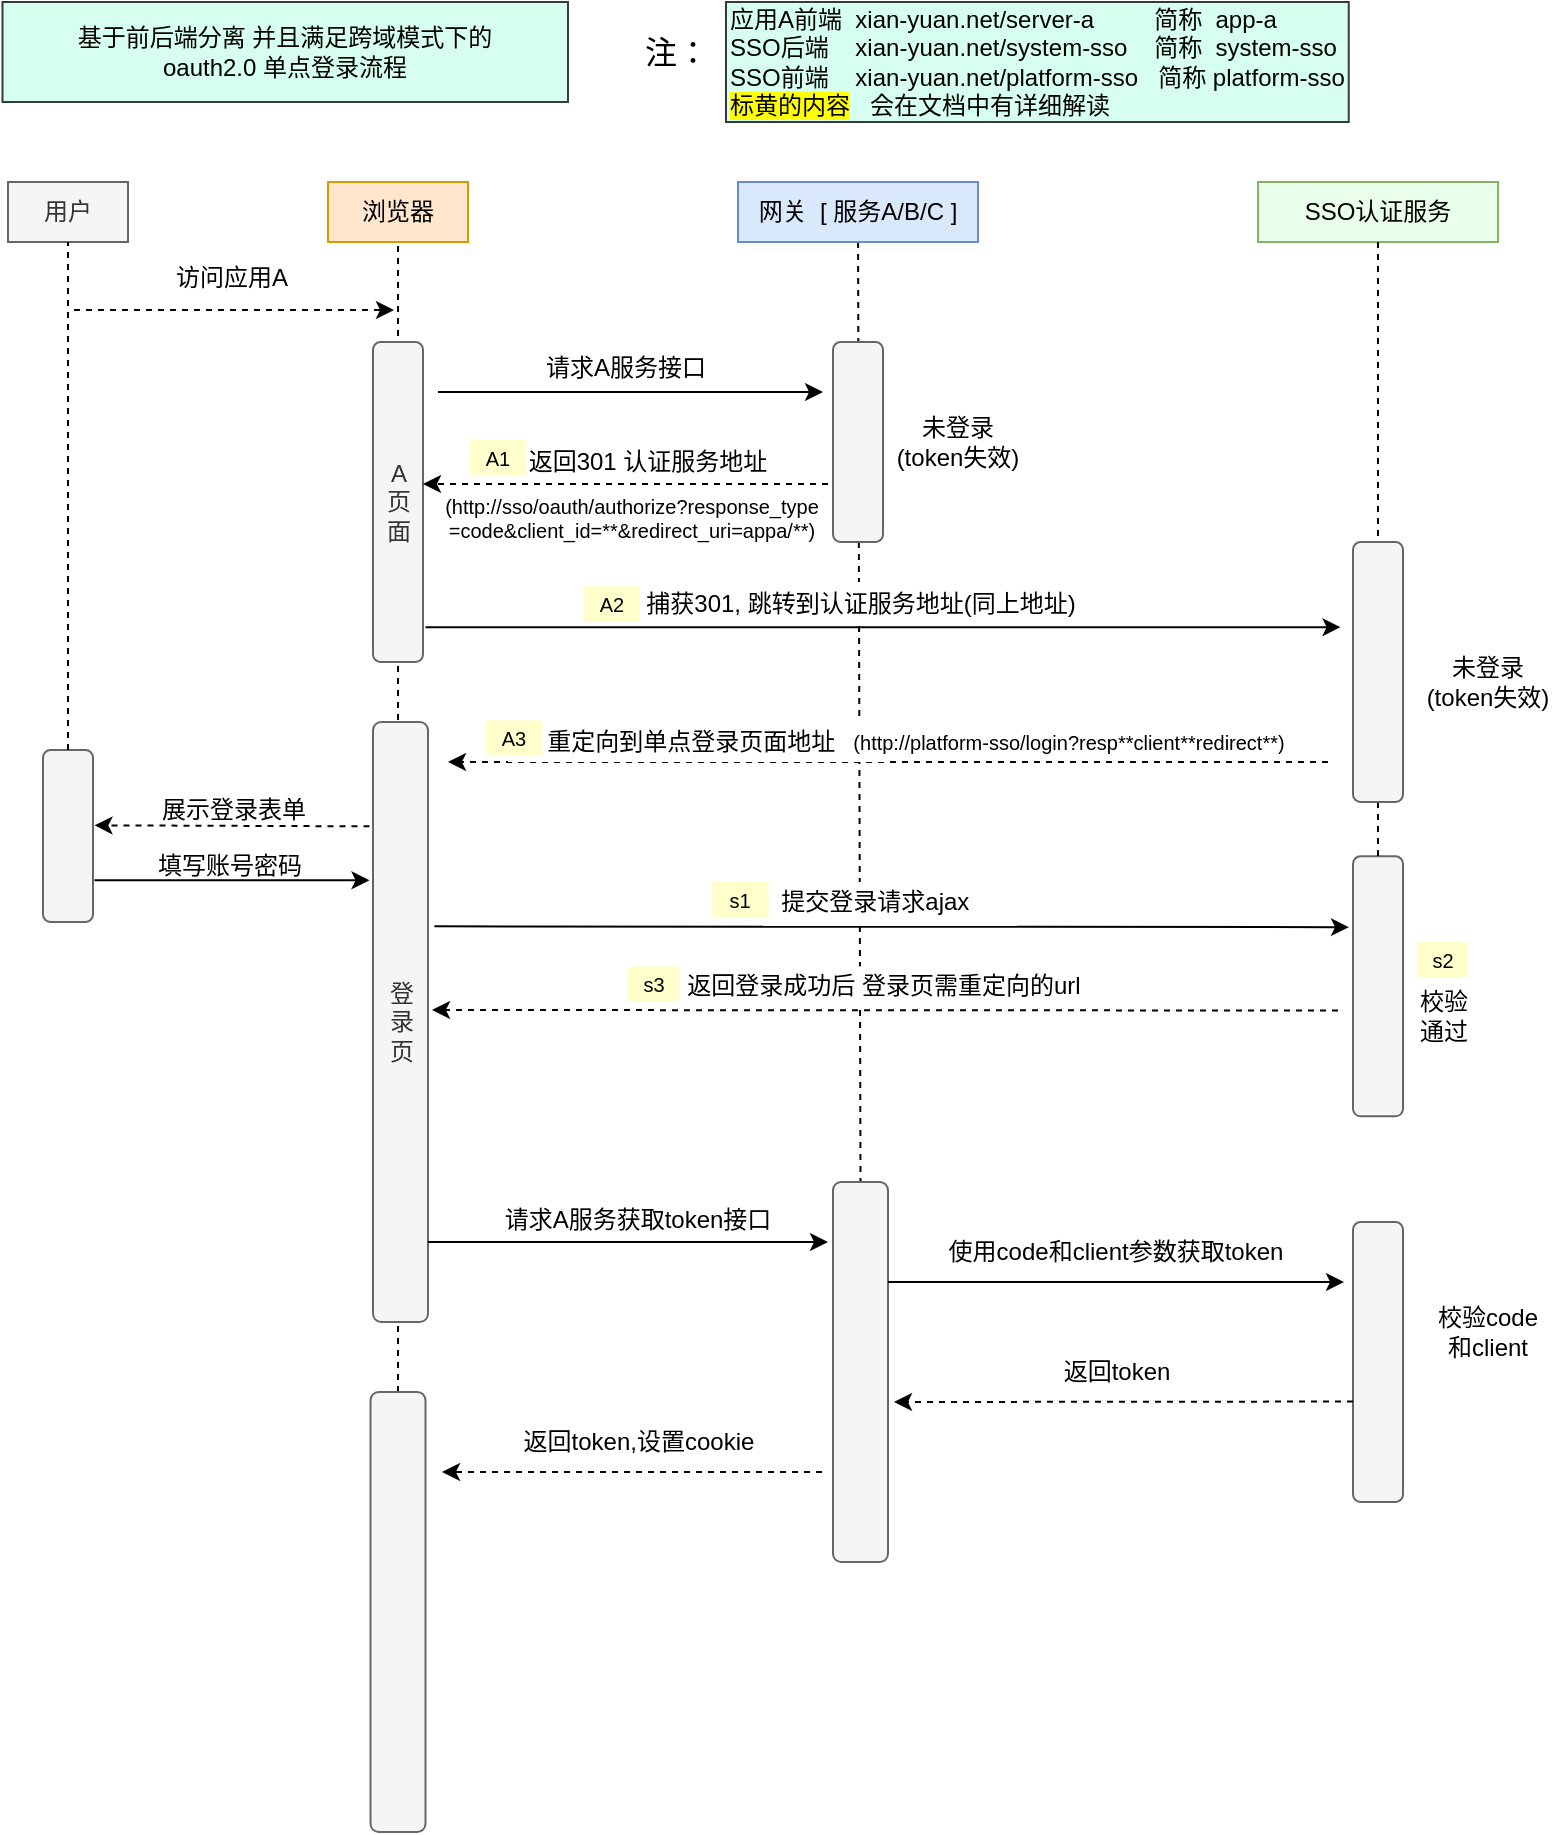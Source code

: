 <mxfile>
    <diagram id="X6Rw26c9M3TBG2hz4Sk1" name="授权码模式">
        <mxGraphModel dx="664" dy="468" grid="1" gridSize="10" guides="1" tooltips="1" connect="1" arrows="1" fold="1" page="1" pageScale="1" pageWidth="3300" pageHeight="4681" math="0" shadow="0">
            <root>
                <mxCell id="0"/>
                <mxCell id="1" parent="0"/>
                <mxCell id="2" value="用户" style="rounded=0;whiteSpace=wrap;html=1;fillColor=#f5f5f5;fontColor=#333333;strokeColor=#666666;" vertex="1" parent="1">
                    <mxGeometry x="90" y="130" width="60" height="30" as="geometry"/>
                </mxCell>
                <mxCell id="3" value="浏览器" style="rounded=0;whiteSpace=wrap;html=1;fillColor=#ffe6cc;strokeColor=#d79b00;" vertex="1" parent="1">
                    <mxGeometry x="250" y="130" width="70" height="30" as="geometry"/>
                </mxCell>
                <mxCell id="51" value="" style="edgeStyle=none;html=1;dashed=1;endArrow=none;endFill=0;entryX=0.5;entryY=0;entryDx=0;entryDy=0;" edge="1" parent="1" source="4" target="79">
                    <mxGeometry relative="1" as="geometry"/>
                </mxCell>
                <mxCell id="4" value="网关&amp;nbsp; [ 服务A/B/C ]" style="rounded=0;whiteSpace=wrap;html=1;fillColor=#dae8fc;strokeColor=#6c8ebf;" vertex="1" parent="1">
                    <mxGeometry x="455" y="130" width="120" height="30" as="geometry"/>
                </mxCell>
                <mxCell id="8" value="SSO认证服务" style="rounded=0;whiteSpace=wrap;html=1;fillColor=#EAFFE9;strokeColor=#82b366;" vertex="1" parent="1">
                    <mxGeometry x="715" y="130" width="120" height="30" as="geometry"/>
                </mxCell>
                <mxCell id="13" value="" style="rounded=1;whiteSpace=wrap;html=1;fillColor=#f5f5f5;fontColor=#333333;strokeColor=#666666;" vertex="1" parent="1">
                    <mxGeometry x="107.5" y="414" width="25" height="86" as="geometry"/>
                </mxCell>
                <mxCell id="19" value="" style="endArrow=none;dashed=1;html=1;entryX=0.5;entryY=1;entryDx=0;entryDy=0;exitX=0.5;exitY=0;exitDx=0;exitDy=0;" edge="1" parent="1" source="13" target="2">
                    <mxGeometry width="50" height="50" relative="1" as="geometry">
                        <mxPoint x="60" y="240" as="sourcePoint"/>
                        <mxPoint x="110" y="190" as="targetPoint"/>
                    </mxGeometry>
                </mxCell>
                <mxCell id="23" style="edgeStyle=none;html=1;entryX=0.5;entryY=1;entryDx=0;entryDy=0;dashed=1;endArrow=none;endFill=0;" edge="1" parent="1" source="92" target="3">
                    <mxGeometry relative="1" as="geometry"/>
                </mxCell>
                <mxCell id="21" value="A&lt;br&gt;页面" style="rounded=1;whiteSpace=wrap;html=1;fillColor=#f5f5f5;fontColor=#333333;strokeColor=#666666;" vertex="1" parent="1">
                    <mxGeometry x="272.5" y="210" width="25" height="160" as="geometry"/>
                </mxCell>
                <mxCell id="27" value="" style="endArrow=classic;html=1;dashed=1;" edge="1" parent="1">
                    <mxGeometry width="50" height="50" relative="1" as="geometry">
                        <mxPoint x="123" y="194" as="sourcePoint"/>
                        <mxPoint x="283" y="194" as="targetPoint"/>
                    </mxGeometry>
                </mxCell>
                <mxCell id="28" value="访问应用A" style="text;html=1;strokeColor=none;fillColor=none;align=center;verticalAlign=middle;whiteSpace=wrap;rounded=0;" vertex="1" parent="1">
                    <mxGeometry x="172" y="163" width="60" height="30" as="geometry"/>
                </mxCell>
                <mxCell id="29" value="" style="rounded=1;whiteSpace=wrap;html=1;fillColor=#f5f5f5;fontColor=#333333;strokeColor=#666666;" vertex="1" parent="1">
                    <mxGeometry x="502.5" y="210" width="25" height="100" as="geometry"/>
                </mxCell>
                <mxCell id="31" value="" style="endArrow=classic;html=1;entryX=0;entryY=0.25;entryDx=0;entryDy=0;" edge="1" parent="1">
                    <mxGeometry width="50" height="50" relative="1" as="geometry">
                        <mxPoint x="305" y="235" as="sourcePoint"/>
                        <mxPoint x="497.5" y="235" as="targetPoint"/>
                    </mxGeometry>
                </mxCell>
                <mxCell id="32" value="请求A服务接口" style="text;html=1;strokeColor=none;fillColor=none;align=center;verticalAlign=middle;whiteSpace=wrap;rounded=0;" vertex="1" parent="1">
                    <mxGeometry x="349" y="213" width="100" height="20" as="geometry"/>
                </mxCell>
                <mxCell id="33" value="" style="endArrow=classic;html=1;dashed=1;exitX=0;exitY=0.75;exitDx=0;exitDy=0;entryX=1;entryY=0.75;entryDx=0;entryDy=0;" edge="1" parent="1">
                    <mxGeometry width="50" height="50" relative="1" as="geometry">
                        <mxPoint x="500" y="281.0" as="sourcePoint"/>
                        <mxPoint x="297.5" y="281.0" as="targetPoint"/>
                    </mxGeometry>
                </mxCell>
                <mxCell id="48" value="未登录&lt;br&gt;(token失效)" style="text;html=1;strokeColor=none;fillColor=none;align=center;verticalAlign=middle;whiteSpace=wrap;rounded=0;" vertex="1" parent="1">
                    <mxGeometry x="530" y="240" width="70" height="40" as="geometry"/>
                </mxCell>
                <mxCell id="49" value="返回301 认证服务地址" style="text;html=1;strokeColor=none;fillColor=none;align=center;verticalAlign=middle;whiteSpace=wrap;rounded=0;" vertex="1" parent="1">
                    <mxGeometry x="339.75" y="259" width="140" height="21" as="geometry"/>
                </mxCell>
                <mxCell id="52" value="登&lt;br&gt;录&lt;br&gt;页" style="rounded=1;whiteSpace=wrap;html=1;fillColor=#f5f5f5;fontColor=#333333;strokeColor=#666666;" vertex="1" parent="1">
                    <mxGeometry x="272.5" y="400" width="27.5" height="300" as="geometry"/>
                </mxCell>
                <mxCell id="55" value="" style="endArrow=classic;html=1;" edge="1" parent="1">
                    <mxGeometry width="50" height="50" relative="1" as="geometry">
                        <mxPoint x="298.75" y="352.58" as="sourcePoint"/>
                        <mxPoint x="756.25" y="352.58" as="targetPoint"/>
                    </mxGeometry>
                </mxCell>
                <mxCell id="56" value="捕获301, 跳转到认证服务地址(同上地址)" style="text;html=1;align=center;verticalAlign=middle;whiteSpace=wrap;rounded=0;fillColor=#FFFFFF;shadow=0;sketch=0;gradientColor=none;" vertex="1" parent="1">
                    <mxGeometry x="377.75" y="330" width="277" height="22" as="geometry"/>
                </mxCell>
                <mxCell id="57" value="未登录&lt;br&gt;(token失效)" style="text;html=1;strokeColor=none;fillColor=none;align=center;verticalAlign=middle;whiteSpace=wrap;rounded=0;" vertex="1" parent="1">
                    <mxGeometry x="795" y="360" width="70" height="40" as="geometry"/>
                </mxCell>
                <mxCell id="58" value="" style="endArrow=classic;html=1;dashed=1;" edge="1" parent="1">
                    <mxGeometry width="50" height="50" relative="1" as="geometry">
                        <mxPoint x="750" y="420" as="sourcePoint"/>
                        <mxPoint x="310" y="420" as="targetPoint"/>
                    </mxGeometry>
                </mxCell>
                <mxCell id="59" value="重定向到单点登录页面地址&amp;nbsp;&amp;nbsp;" style="text;html=1;strokeColor=none;fillColor=#FFFFFF;align=center;verticalAlign=middle;whiteSpace=wrap;rounded=0;" vertex="1" parent="1">
                    <mxGeometry x="340" y="400" width="190" height="20" as="geometry"/>
                </mxCell>
                <mxCell id="60" value="" style="endArrow=classic;html=1;dashed=1;entryX=1;entryY=0.25;entryDx=0;entryDy=0;" edge="1" parent="1">
                    <mxGeometry width="50" height="50" relative="1" as="geometry">
                        <mxPoint x="270.75" y="452.17" as="sourcePoint"/>
                        <mxPoint x="133.25" y="451.67" as="targetPoint"/>
                    </mxGeometry>
                </mxCell>
                <mxCell id="61" value="展示登录表单" style="text;html=1;strokeColor=none;fillColor=none;align=center;verticalAlign=middle;whiteSpace=wrap;rounded=0;" vertex="1" parent="1">
                    <mxGeometry x="157.75" y="434.17" width="90" height="20" as="geometry"/>
                </mxCell>
                <mxCell id="63" value="" style="endArrow=classic;html=1;exitX=1;exitY=0.5;exitDx=0;exitDy=0;" edge="1" parent="1">
                    <mxGeometry width="50" height="50" relative="1" as="geometry">
                        <mxPoint x="133.25" y="479.17" as="sourcePoint"/>
                        <mxPoint x="270.75" y="479.17" as="targetPoint"/>
                    </mxGeometry>
                </mxCell>
                <mxCell id="64" value="填写账号密码" style="text;html=1;strokeColor=none;fillColor=none;align=center;verticalAlign=middle;whiteSpace=wrap;rounded=0;" vertex="1" parent="1">
                    <mxGeometry x="160.75" y="462.17" width="80" height="20" as="geometry"/>
                </mxCell>
                <mxCell id="66" value="" style="rounded=1;whiteSpace=wrap;html=1;fillColor=#f5f5f5;fontColor=#333333;strokeColor=#666666;" vertex="1" parent="1">
                    <mxGeometry x="762.5" y="467.17" width="25" height="130" as="geometry"/>
                </mxCell>
                <mxCell id="67" value="" style="endArrow=classic;html=1;entryX=-0.013;entryY=0.304;entryDx=0;entryDy=0;entryPerimeter=0;" edge="1" parent="1">
                    <mxGeometry width="50" height="50" relative="1" as="geometry">
                        <mxPoint x="303.19" y="502.17" as="sourcePoint"/>
                        <mxPoint x="760.5" y="502.57" as="targetPoint"/>
                    </mxGeometry>
                </mxCell>
                <mxCell id="68" value="&amp;nbsp;提交登录请求ajax" style="text;html=1;strokeColor=none;fillColor=#FFFFFF;align=center;verticalAlign=middle;whiteSpace=wrap;rounded=0;" vertex="1" parent="1">
                    <mxGeometry x="464.41" y="480" width="115.59" height="20" as="geometry"/>
                </mxCell>
                <mxCell id="70" value="校验通过" style="text;html=1;strokeColor=none;fillColor=none;align=left;verticalAlign=middle;whiteSpace=wrap;rounded=0;" vertex="1" parent="1">
                    <mxGeometry x="794" y="522.17" width="32.5" height="50" as="geometry"/>
                </mxCell>
                <mxCell id="72" value="" style="endArrow=classic;html=1;dashed=1;entryX=1.084;entryY=0.275;entryDx=0;entryDy=0;entryPerimeter=0;" edge="1" parent="1">
                    <mxGeometry width="50" height="50" relative="1" as="geometry">
                        <mxPoint x="755" y="544.25" as="sourcePoint"/>
                        <mxPoint x="302" y="544" as="targetPoint"/>
                    </mxGeometry>
                </mxCell>
                <mxCell id="76" value="" style="edgeStyle=none;html=1;dashed=1;endArrow=none;endFill=0;entryX=0.5;entryY=0;entryDx=0;entryDy=0;exitX=0.5;exitY=1;exitDx=0;exitDy=0;startArrow=none;" edge="1" parent="1" source="54" target="66">
                    <mxGeometry relative="1" as="geometry">
                        <mxPoint x="525" y="170" as="sourcePoint"/>
                        <mxPoint x="525" y="220" as="targetPoint"/>
                    </mxGeometry>
                </mxCell>
                <mxCell id="54" value="" style="rounded=1;whiteSpace=wrap;html=1;fillColor=#f5f5f5;fontColor=#333333;strokeColor=#666666;" vertex="1" parent="1">
                    <mxGeometry x="762.5" y="310" width="25" height="130" as="geometry"/>
                </mxCell>
                <mxCell id="78" value="" style="edgeStyle=none;html=1;dashed=1;endArrow=none;endFill=0;entryX=0.5;entryY=0;entryDx=0;entryDy=0;exitX=0.5;exitY=1;exitDx=0;exitDy=0;" edge="1" parent="1" source="8" target="54">
                    <mxGeometry relative="1" as="geometry">
                        <mxPoint x="780" y="160" as="sourcePoint"/>
                        <mxPoint x="777.5" y="480" as="targetPoint"/>
                    </mxGeometry>
                </mxCell>
                <mxCell id="79" value="" style="rounded=1;whiteSpace=wrap;html=1;fillColor=#f5f5f5;fontColor=#333333;strokeColor=#666666;" vertex="1" parent="1">
                    <mxGeometry x="502.5" y="630" width="27.5" height="190" as="geometry"/>
                </mxCell>
                <mxCell id="80" value="" style="endArrow=classic;html=1;" edge="1" parent="1">
                    <mxGeometry width="50" height="50" relative="1" as="geometry">
                        <mxPoint x="300" y="660" as="sourcePoint"/>
                        <mxPoint x="500" y="660" as="targetPoint"/>
                    </mxGeometry>
                </mxCell>
                <mxCell id="81" value="请求A服务获取token接口" style="text;html=1;strokeColor=none;fillColor=none;align=center;verticalAlign=middle;whiteSpace=wrap;rounded=0;" vertex="1" parent="1">
                    <mxGeometry x="310" y="639" width="190" height="20" as="geometry"/>
                </mxCell>
                <mxCell id="84" value="" style="rounded=1;whiteSpace=wrap;html=1;fillColor=#f5f5f5;fontColor=#333333;strokeColor=#666666;" vertex="1" parent="1">
                    <mxGeometry x="762.5" y="650" width="25" height="140" as="geometry"/>
                </mxCell>
                <mxCell id="87" value="" style="endArrow=classic;html=1;" edge="1" parent="1">
                    <mxGeometry width="50" height="50" relative="1" as="geometry">
                        <mxPoint x="530" y="680" as="sourcePoint"/>
                        <mxPoint x="758" y="680" as="targetPoint"/>
                    </mxGeometry>
                </mxCell>
                <mxCell id="88" value="使用code和client参数获取token" style="text;html=1;strokeColor=none;fillColor=none;align=center;verticalAlign=middle;whiteSpace=wrap;rounded=0;" vertex="1" parent="1">
                    <mxGeometry x="549" y="655" width="190" height="20" as="geometry"/>
                </mxCell>
                <mxCell id="89" value="校验code和client" style="text;html=1;strokeColor=none;fillColor=none;align=center;verticalAlign=middle;whiteSpace=wrap;rounded=0;" vertex="1" parent="1">
                    <mxGeometry x="800" y="690" width="60" height="30" as="geometry"/>
                </mxCell>
                <mxCell id="90" value="" style="endArrow=classic;html=1;dashed=1;" edge="1" parent="1">
                    <mxGeometry width="50" height="50" relative="1" as="geometry">
                        <mxPoint x="762.5" y="739.77" as="sourcePoint"/>
                        <mxPoint x="533" y="740" as="targetPoint"/>
                    </mxGeometry>
                </mxCell>
                <mxCell id="91" value="返回token" style="text;html=1;strokeColor=none;fillColor=none;align=center;verticalAlign=middle;whiteSpace=wrap;rounded=0;" vertex="1" parent="1">
                    <mxGeometry x="592.5" y="715" width="103" height="20" as="geometry"/>
                </mxCell>
                <mxCell id="92" value="" style="rounded=1;whiteSpace=wrap;html=1;fillColor=#f5f5f5;fontColor=#333333;strokeColor=#666666;" vertex="1" parent="1">
                    <mxGeometry x="271.25" y="735" width="27.5" height="220" as="geometry"/>
                </mxCell>
                <mxCell id="93" value="" style="endArrow=classic;html=1;dashed=1;" edge="1" parent="1">
                    <mxGeometry width="50" height="50" relative="1" as="geometry">
                        <mxPoint x="497" y="775" as="sourcePoint"/>
                        <mxPoint x="307" y="775" as="targetPoint"/>
                    </mxGeometry>
                </mxCell>
                <mxCell id="94" value="返回token,设置cookie" style="text;html=1;strokeColor=none;fillColor=none;align=center;verticalAlign=middle;whiteSpace=wrap;rounded=0;" vertex="1" parent="1">
                    <mxGeometry x="339.75" y="750" width="130.5" height="20" as="geometry"/>
                </mxCell>
                <mxCell id="96" value="基于前后端分离 并且满足跨域模式下的&lt;br&gt;oauth2.0 单点登录流程" style="text;html=1;strokeColor=#36393d;fillColor=#D6FFEF;align=center;verticalAlign=middle;whiteSpace=wrap;rounded=0;" vertex="1" parent="1">
                    <mxGeometry x="87.25" y="40" width="282.75" height="50" as="geometry"/>
                </mxCell>
                <mxCell id="105" value="返回登录成功后 登录页需重定向的url" style="text;html=1;strokeColor=none;fillColor=#FFFFFF;align=center;verticalAlign=middle;whiteSpace=wrap;rounded=0;" vertex="1" parent="1">
                    <mxGeometry x="372" y="522.17" width="312" height="20" as="geometry"/>
                </mxCell>
                <mxCell id="106" value="s1" style="text;html=1;strokeColor=none;fillColor=#FFFFCC;align=center;verticalAlign=middle;whiteSpace=wrap;rounded=0;shadow=0;sketch=0;fontSize=10;" vertex="1" parent="1">
                    <mxGeometry x="442.07" y="480" width="28.18" height="17.83" as="geometry"/>
                </mxCell>
                <mxCell id="108" value="s2" style="text;html=1;strokeColor=none;fillColor=#FFFFCC;align=center;verticalAlign=middle;whiteSpace=wrap;rounded=0;shadow=0;sketch=0;fontSize=10;" vertex="1" parent="1">
                    <mxGeometry x="795" y="510" width="25" height="17.83" as="geometry"/>
                </mxCell>
                <mxCell id="109" value="s3" style="text;html=1;strokeColor=none;fillColor=#FFFFCC;align=center;verticalAlign=middle;whiteSpace=wrap;rounded=0;shadow=0;sketch=0;fontSize=10;" vertex="1" parent="1">
                    <mxGeometry x="400" y="522.17" width="25.59" height="17.83" as="geometry"/>
                </mxCell>
                <mxCell id="110" value="应用A前端&amp;nbsp; xian-yuan.net/server-a&amp;nbsp; &amp;nbsp; &amp;nbsp; &amp;nbsp; &amp;nbsp;简称&amp;nbsp; app-a&lt;br&gt;SSO后端&amp;nbsp; &amp;nbsp; xian-yuan.net/system-sso&amp;nbsp; &amp;nbsp; 简称&amp;nbsp; system-sso&lt;br&gt;SSO前端&amp;nbsp; &amp;nbsp; xian-yuan.net/platform-sso&amp;nbsp; &amp;nbsp;简称 platform-sso&lt;br&gt;&lt;font style=&quot;background-color: rgb(255 , 255 , 0)&quot;&gt;标黄的内容&lt;/font&gt;&lt;font&gt;&amp;nbsp; &amp;nbsp;&lt;/font&gt;会在文档中有详细解读" style="text;html=1;strokeColor=#36393d;fillColor=#D6FFEF;align=left;verticalAlign=middle;whiteSpace=wrap;rounded=0;" vertex="1" parent="1">
                    <mxGeometry x="449" y="40" width="311.37" height="60" as="geometry"/>
                </mxCell>
                <mxCell id="111" value="(http://sso/oauth/authorize?response_type&lt;br&gt;=code&amp;amp;client_id=**&amp;amp;redirect_uri=appa/**)" style="text;html=1;strokeColor=none;fillColor=none;align=center;verticalAlign=middle;whiteSpace=wrap;rounded=0;fontSize=10;" vertex="1" parent="1">
                    <mxGeometry x="302" y="282" width="200" height="31" as="geometry"/>
                </mxCell>
                <mxCell id="115" value="&lt;font style=&quot;font-size: 10px&quot;&gt;(http://platform-sso/login?resp**client**redirect**)&lt;/font&gt;" style="text;html=1;strokeColor=none;fillColor=none;align=center;verticalAlign=middle;whiteSpace=wrap;rounded=0;" vertex="1" parent="1">
                    <mxGeometry x="510" y="400" width="221" height="20" as="geometry"/>
                </mxCell>
                <mxCell id="117" value="A2" style="text;html=1;strokeColor=none;fillColor=#FFFFCC;align=center;verticalAlign=middle;whiteSpace=wrap;rounded=0;shadow=0;sketch=0;fontSize=10;" vertex="1" parent="1">
                    <mxGeometry x="377.75" y="332.09" width="28.18" height="17.83" as="geometry"/>
                </mxCell>
                <mxCell id="118" value="A3" style="text;html=1;strokeColor=none;fillColor=#FFFFCC;align=center;verticalAlign=middle;whiteSpace=wrap;rounded=0;shadow=0;sketch=0;fontSize=10;" vertex="1" parent="1">
                    <mxGeometry x="329" y="399.17" width="28.18" height="17.83" as="geometry"/>
                </mxCell>
                <mxCell id="119" value="&lt;font color=&quot;#000000&quot; style=&quot;font-size: 16px;&quot;&gt;注：&lt;/font&gt;" style="text;html=1;strokeColor=none;fillColor=none;align=center;verticalAlign=middle;whiteSpace=wrap;rounded=0;shadow=0;sketch=0;fontSize=16;fontColor=#CCFFE6;" vertex="1" parent="1">
                    <mxGeometry x="407.07" y="50" width="35" height="30" as="geometry"/>
                </mxCell>
                <mxCell id="120" value="&lt;font style=&quot;font-size: 10px&quot;&gt;A1&lt;/font&gt;" style="text;html=1;strokeColor=none;fillColor=#FFFFCC;align=center;verticalAlign=middle;whiteSpace=wrap;rounded=0;shadow=0;sketch=0;" vertex="1" parent="1">
                    <mxGeometry x="321" y="259" width="28.18" height="17.83" as="geometry"/>
                </mxCell>
            </root>
        </mxGraphModel>
    </diagram>
</mxfile>